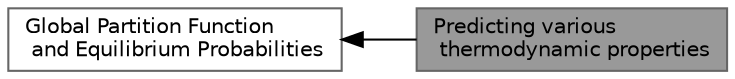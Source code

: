 digraph "Predicting various thermodynamic properties"
{
 // INTERACTIVE_SVG=YES
 // LATEX_PDF_SIZE
  bgcolor="transparent";
  edge [fontname=Helvetica,fontsize=10,labelfontname=Helvetica,labelfontsize=10];
  node [fontname=Helvetica,fontsize=10,shape=box,height=0.2,width=0.4];
  rankdir=LR;
  Node2 [label="Global Partition Function\l and Equilibrium Probabilities",height=0.2,width=0.4,color="grey40", fillcolor="white", style="filled",URL="$group__part__func__global.html",tooltip="Variations of the global partition function algorithm."];
  Node1 [label="Predicting various\l thermodynamic properties",height=0.2,width=0.4,color="gray40", fillcolor="grey60", style="filled", fontcolor="black",tooltip="Compute various thermodynamic properties using the partition function."];
  Node2->Node1 [shape=plaintext, dir="back", style="solid"];
}
